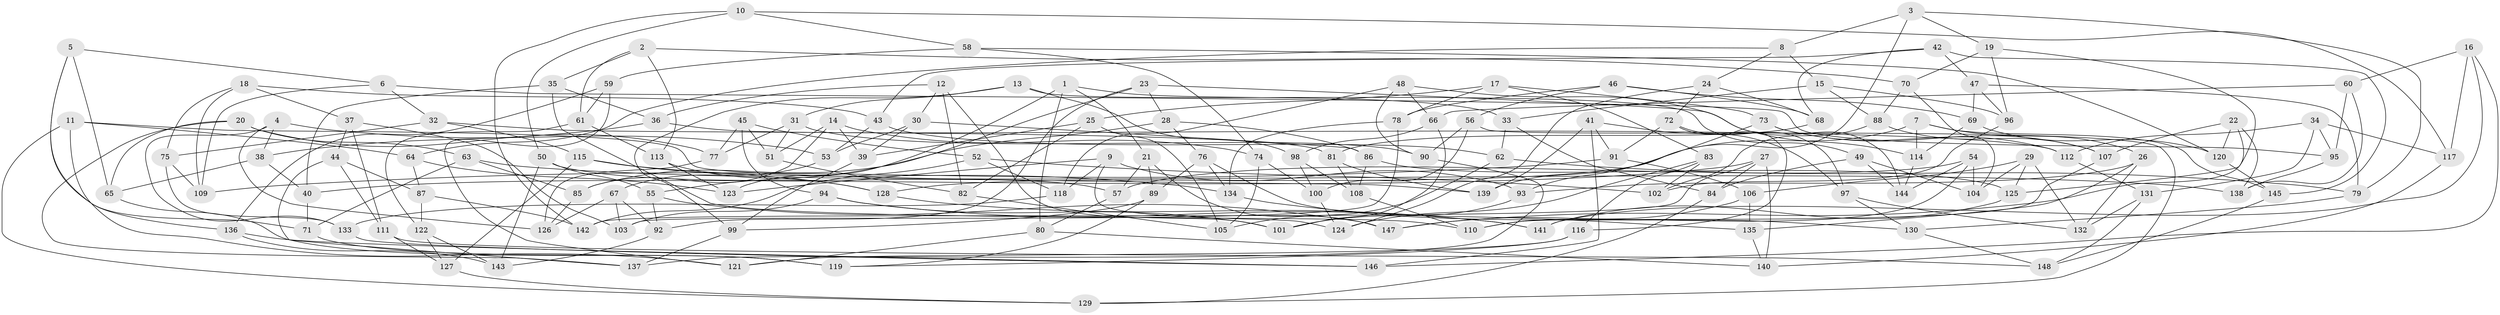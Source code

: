 // coarse degree distribution, {6: 0.4174757281553398, 4: 0.5631067961165048, 5: 0.019417475728155338}
// Generated by graph-tools (version 1.1) at 2025/52/02/27/25 19:52:28]
// undirected, 148 vertices, 296 edges
graph export_dot {
graph [start="1"]
  node [color=gray90,style=filled];
  1;
  2;
  3;
  4;
  5;
  6;
  7;
  8;
  9;
  10;
  11;
  12;
  13;
  14;
  15;
  16;
  17;
  18;
  19;
  20;
  21;
  22;
  23;
  24;
  25;
  26;
  27;
  28;
  29;
  30;
  31;
  32;
  33;
  34;
  35;
  36;
  37;
  38;
  39;
  40;
  41;
  42;
  43;
  44;
  45;
  46;
  47;
  48;
  49;
  50;
  51;
  52;
  53;
  54;
  55;
  56;
  57;
  58;
  59;
  60;
  61;
  62;
  63;
  64;
  65;
  66;
  67;
  68;
  69;
  70;
  71;
  72;
  73;
  74;
  75;
  76;
  77;
  78;
  79;
  80;
  81;
  82;
  83;
  84;
  85;
  86;
  87;
  88;
  89;
  90;
  91;
  92;
  93;
  94;
  95;
  96;
  97;
  98;
  99;
  100;
  101;
  102;
  103;
  104;
  105;
  106;
  107;
  108;
  109;
  110;
  111;
  112;
  113;
  114;
  115;
  116;
  117;
  118;
  119;
  120;
  121;
  122;
  123;
  124;
  125;
  126;
  127;
  128;
  129;
  130;
  131;
  132;
  133;
  134;
  135;
  136;
  137;
  138;
  139;
  140;
  141;
  142;
  143;
  144;
  145;
  146;
  147;
  148;
  1 -- 80;
  1 -- 33;
  1 -- 21;
  1 -- 123;
  2 -- 61;
  2 -- 35;
  2 -- 70;
  2 -- 113;
  3 -- 8;
  3 -- 19;
  3 -- 139;
  3 -- 79;
  4 -- 53;
  4 -- 38;
  4 -- 126;
  4 -- 133;
  5 -- 136;
  5 -- 71;
  5 -- 6;
  5 -- 65;
  6 -- 32;
  6 -- 109;
  6 -- 95;
  7 -- 128;
  7 -- 26;
  7 -- 145;
  7 -- 114;
  8 -- 64;
  8 -- 24;
  8 -- 15;
  9 -- 118;
  9 -- 124;
  9 -- 93;
  9 -- 123;
  10 -- 50;
  10 -- 58;
  10 -- 142;
  10 -- 117;
  11 -- 121;
  11 -- 64;
  11 -- 139;
  11 -- 129;
  12 -- 82;
  12 -- 101;
  12 -- 36;
  12 -- 30;
  13 -- 31;
  13 -- 49;
  13 -- 98;
  13 -- 99;
  14 -- 74;
  14 -- 39;
  14 -- 85;
  14 -- 51;
  15 -- 33;
  15 -- 96;
  15 -- 88;
  16 -- 117;
  16 -- 146;
  16 -- 60;
  16 -- 141;
  17 -- 83;
  17 -- 73;
  17 -- 25;
  17 -- 78;
  18 -- 109;
  18 -- 43;
  18 -- 37;
  18 -- 75;
  19 -- 96;
  19 -- 70;
  19 -- 125;
  20 -- 65;
  20 -- 137;
  20 -- 77;
  20 -- 63;
  21 -- 89;
  21 -- 147;
  21 -- 57;
  22 -- 138;
  22 -- 147;
  22 -- 120;
  22 -- 107;
  23 -- 92;
  23 -- 55;
  23 -- 114;
  23 -- 28;
  24 -- 72;
  24 -- 68;
  24 -- 124;
  25 -- 82;
  25 -- 39;
  25 -- 105;
  26 -- 93;
  26 -- 132;
  26 -- 135;
  27 -- 84;
  27 -- 40;
  27 -- 140;
  27 -- 142;
  28 -- 76;
  28 -- 85;
  28 -- 86;
  29 -- 132;
  29 -- 125;
  29 -- 106;
  29 -- 104;
  30 -- 86;
  30 -- 53;
  30 -- 39;
  31 -- 51;
  31 -- 77;
  31 -- 90;
  32 -- 75;
  32 -- 81;
  32 -- 115;
  33 -- 62;
  33 -- 84;
  34 -- 117;
  34 -- 112;
  34 -- 95;
  34 -- 131;
  35 -- 36;
  35 -- 110;
  35 -- 40;
  36 -- 38;
  36 -- 112;
  37 -- 111;
  37 -- 103;
  37 -- 44;
  38 -- 65;
  38 -- 40;
  39 -- 99;
  40 -- 71;
  41 -- 146;
  41 -- 97;
  41 -- 91;
  41 -- 139;
  42 -- 145;
  42 -- 68;
  42 -- 47;
  42 -- 43;
  43 -- 53;
  43 -- 62;
  44 -- 87;
  44 -- 137;
  44 -- 111;
  45 -- 52;
  45 -- 77;
  45 -- 51;
  45 -- 94;
  46 -- 78;
  46 -- 56;
  46 -- 69;
  46 -- 68;
  47 -- 79;
  47 -- 96;
  47 -- 69;
  48 -- 144;
  48 -- 90;
  48 -- 118;
  48 -- 66;
  49 -- 84;
  49 -- 104;
  49 -- 144;
  50 -- 143;
  50 -- 57;
  50 -- 55;
  51 -- 82;
  52 -- 142;
  52 -- 102;
  52 -- 118;
  53 -- 67;
  54 -- 57;
  54 -- 144;
  54 -- 110;
  54 -- 104;
  55 -- 147;
  55 -- 92;
  56 -- 100;
  56 -- 129;
  56 -- 90;
  57 -- 80;
  58 -- 59;
  58 -- 74;
  58 -- 120;
  59 -- 136;
  59 -- 121;
  59 -- 61;
  60 -- 95;
  60 -- 66;
  60 -- 138;
  61 -- 113;
  61 -- 122;
  62 -- 105;
  62 -- 79;
  63 -- 138;
  63 -- 71;
  63 -- 85;
  64 -- 123;
  64 -- 87;
  65 -- 119;
  66 -- 98;
  66 -- 101;
  67 -- 126;
  67 -- 103;
  67 -- 92;
  68 -- 81;
  69 -- 114;
  69 -- 120;
  70 -- 104;
  70 -- 88;
  71 -- 119;
  72 -- 116;
  72 -- 91;
  72 -- 97;
  73 -- 107;
  73 -- 112;
  73 -- 93;
  74 -- 105;
  74 -- 100;
  75 -- 133;
  75 -- 109;
  76 -- 130;
  76 -- 134;
  76 -- 89;
  77 -- 126;
  78 -- 134;
  78 -- 103;
  79 -- 130;
  80 -- 140;
  80 -- 121;
  81 -- 139;
  81 -- 108;
  82 -- 105;
  83 -- 102;
  83 -- 124;
  83 -- 116;
  84 -- 129;
  85 -- 126;
  86 -- 108;
  86 -- 125;
  87 -- 142;
  87 -- 122;
  88 -- 107;
  88 -- 102;
  89 -- 119;
  89 -- 99;
  90 -- 137;
  91 -- 106;
  91 -- 109;
  92 -- 143;
  93 -- 101;
  94 -- 141;
  94 -- 101;
  94 -- 103;
  95 -- 138;
  96 -- 102;
  97 -- 132;
  97 -- 130;
  98 -- 108;
  98 -- 100;
  99 -- 137;
  100 -- 124;
  106 -- 135;
  106 -- 147;
  107 -- 110;
  108 -- 110;
  111 -- 127;
  111 -- 148;
  112 -- 131;
  113 -- 123;
  113 -- 128;
  114 -- 144;
  115 -- 127;
  115 -- 134;
  115 -- 128;
  116 -- 121;
  116 -- 119;
  117 -- 140;
  118 -- 133;
  120 -- 145;
  122 -- 143;
  122 -- 127;
  125 -- 141;
  127 -- 129;
  128 -- 141;
  130 -- 148;
  131 -- 132;
  131 -- 148;
  133 -- 146;
  134 -- 135;
  135 -- 140;
  136 -- 146;
  136 -- 143;
  145 -- 148;
}

